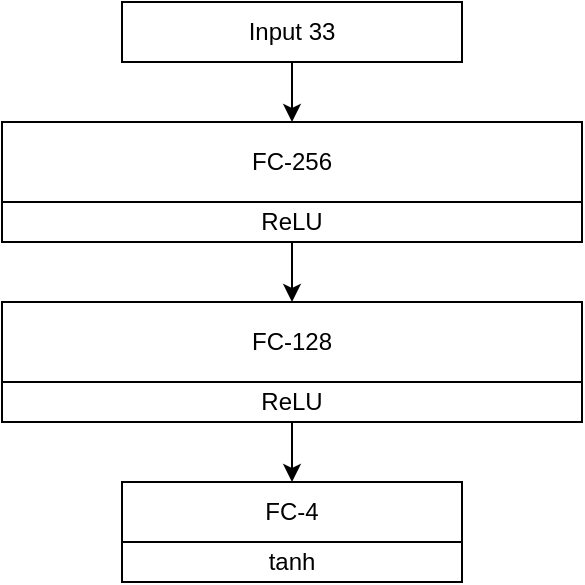 <mxfile version="14.4.3" type="device"><diagram id="nrrJYcv0uq59VwbDgAv4" name="Seite-1"><mxGraphModel dx="1086" dy="806" grid="1" gridSize="10" guides="1" tooltips="1" connect="1" arrows="1" fold="1" page="1" pageScale="1" pageWidth="827" pageHeight="1169" math="0" shadow="0"><root><mxCell id="0"/><mxCell id="1" parent="0"/><mxCell id="7rkPtfT4w0qTKY7EhR4C-1" value="FC-256" style="rounded=0;whiteSpace=wrap;html=1;" parent="1" vertex="1"><mxGeometry x="40" y="90" width="290" height="40" as="geometry"/></mxCell><mxCell id="J-PkHv8cOQ1E1ejyJ2L6-4" style="edgeStyle=orthogonalEdgeStyle;rounded=0;orthogonalLoop=1;jettySize=auto;html=1;exitX=0.5;exitY=1;exitDx=0;exitDy=0;entryX=0.5;entryY=0;entryDx=0;entryDy=0;strokeWidth=1;" parent="1" source="7rkPtfT4w0qTKY7EhR4C-2" target="7rkPtfT4w0qTKY7EhR4C-3" edge="1"><mxGeometry relative="1" as="geometry"/></mxCell><mxCell id="7rkPtfT4w0qTKY7EhR4C-2" value="ReLU" style="rounded=0;whiteSpace=wrap;html=1;" parent="1" vertex="1"><mxGeometry x="40" y="130" width="290" height="20" as="geometry"/></mxCell><mxCell id="7rkPtfT4w0qTKY7EhR4C-3" value="FC-128" style="rounded=0;whiteSpace=wrap;html=1;" parent="1" vertex="1"><mxGeometry x="40" y="180" width="290" height="40" as="geometry"/></mxCell><mxCell id="7rkPtfT4w0qTKY7EhR4C-4" value="FC-4" style="rounded=0;whiteSpace=wrap;html=1;" parent="1" vertex="1"><mxGeometry x="100" y="270" width="170" height="30" as="geometry"/></mxCell><mxCell id="J-PkHv8cOQ1E1ejyJ2L6-2" style="edgeStyle=orthogonalEdgeStyle;rounded=0;orthogonalLoop=1;jettySize=auto;html=1;exitX=0.5;exitY=1;exitDx=0;exitDy=0;entryX=0.5;entryY=0;entryDx=0;entryDy=0;strokeWidth=1;" parent="1" source="AOpUMN5aE7cgSAECqmY0-1" target="7rkPtfT4w0qTKY7EhR4C-1" edge="1"><mxGeometry relative="1" as="geometry"/></mxCell><mxCell id="AOpUMN5aE7cgSAECqmY0-1" value="Input 33" style="rounded=0;whiteSpace=wrap;html=1;" parent="1" vertex="1"><mxGeometry x="100" y="30" width="170" height="30" as="geometry"/></mxCell><mxCell id="J-PkHv8cOQ1E1ejyJ2L6-8" style="edgeStyle=orthogonalEdgeStyle;rounded=0;orthogonalLoop=1;jettySize=auto;html=1;exitX=0.5;exitY=1;exitDx=0;exitDy=0;entryX=0.5;entryY=0;entryDx=0;entryDy=0;strokeWidth=1;" parent="1" source="J-PkHv8cOQ1E1ejyJ2L6-7" target="7rkPtfT4w0qTKY7EhR4C-4" edge="1"><mxGeometry relative="1" as="geometry"/></mxCell><mxCell id="J-PkHv8cOQ1E1ejyJ2L6-7" value="ReLU" style="rounded=0;whiteSpace=wrap;html=1;" parent="1" vertex="1"><mxGeometry x="40" y="220" width="290" height="20" as="geometry"/></mxCell><mxCell id="J-PkHv8cOQ1E1ejyJ2L6-9" value="tanh" style="rounded=0;whiteSpace=wrap;html=1;" parent="1" vertex="1"><mxGeometry x="100" y="300" width="170" height="20" as="geometry"/></mxCell></root></mxGraphModel></diagram></mxfile>